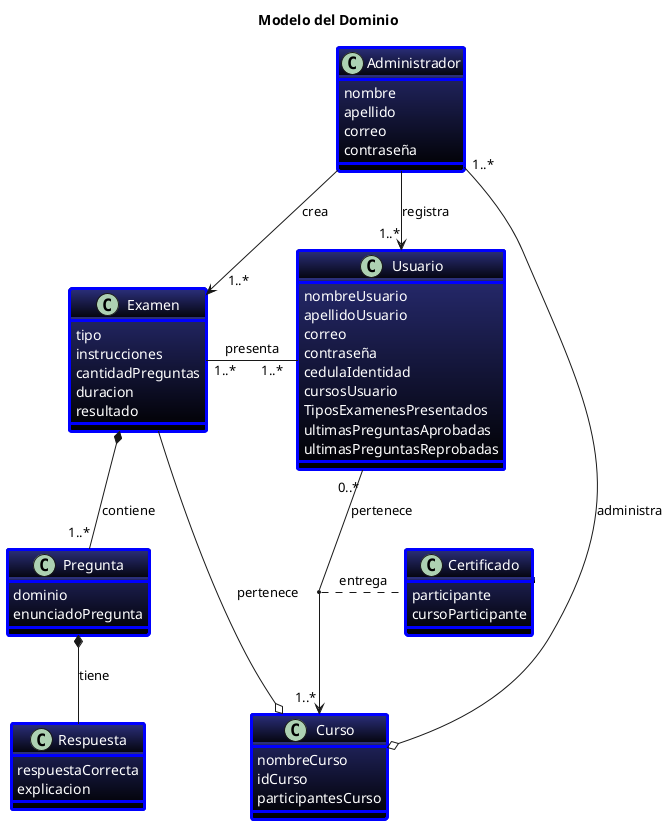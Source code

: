 @startuml "Diagrama de clases"

title "Modelo del Dominio"

skinparam Class{
  BackgroundColor 2B2F7B-black
  AttributeFontColor white
  BorderThickness 3
  BorderColor blue
}
class Administrador{
  nombre
  apellido
  correo
  contraseña
}
class Usuario{
  nombreUsuario
  apellidoUsuario
  correo
  contraseña
  cedulaIdentidad
  cursosUsuario
  TiposExamenesPresentados
  ultimasPreguntasAprobadas
  ultimasPreguntasReprobadas
}
class Curso{
  nombreCurso
  idCurso
  participantesCurso
}
class Examen{
  tipo
  instrucciones
  cantidadPreguntas
  duracion
  resultado
}
class Pregunta{
  dominio
  enunciadoPregunta
}
class Respuesta{
  respuestaCorrecta
  explicacion
}
class Certificado{
  participante
  cursoParticipante
}

Administrador -down-> "    1..*"Examen: crea
Administrador -> "     1..*"Usuario: registra
Administrador "1..*"-right-o Curso: administra

Usuario "0..*"-->"    1..*"Curso: pertenece
Usuario "1..*  "-left- "1..* "Examen: presenta
(Usuario, Curso) .. Certificado: entrega

Examen *-down- "1..*"Pregunta: contiene
Pregunta *-- Respuesta: tiene

Curso o-- Examen: pertenece



@enduml